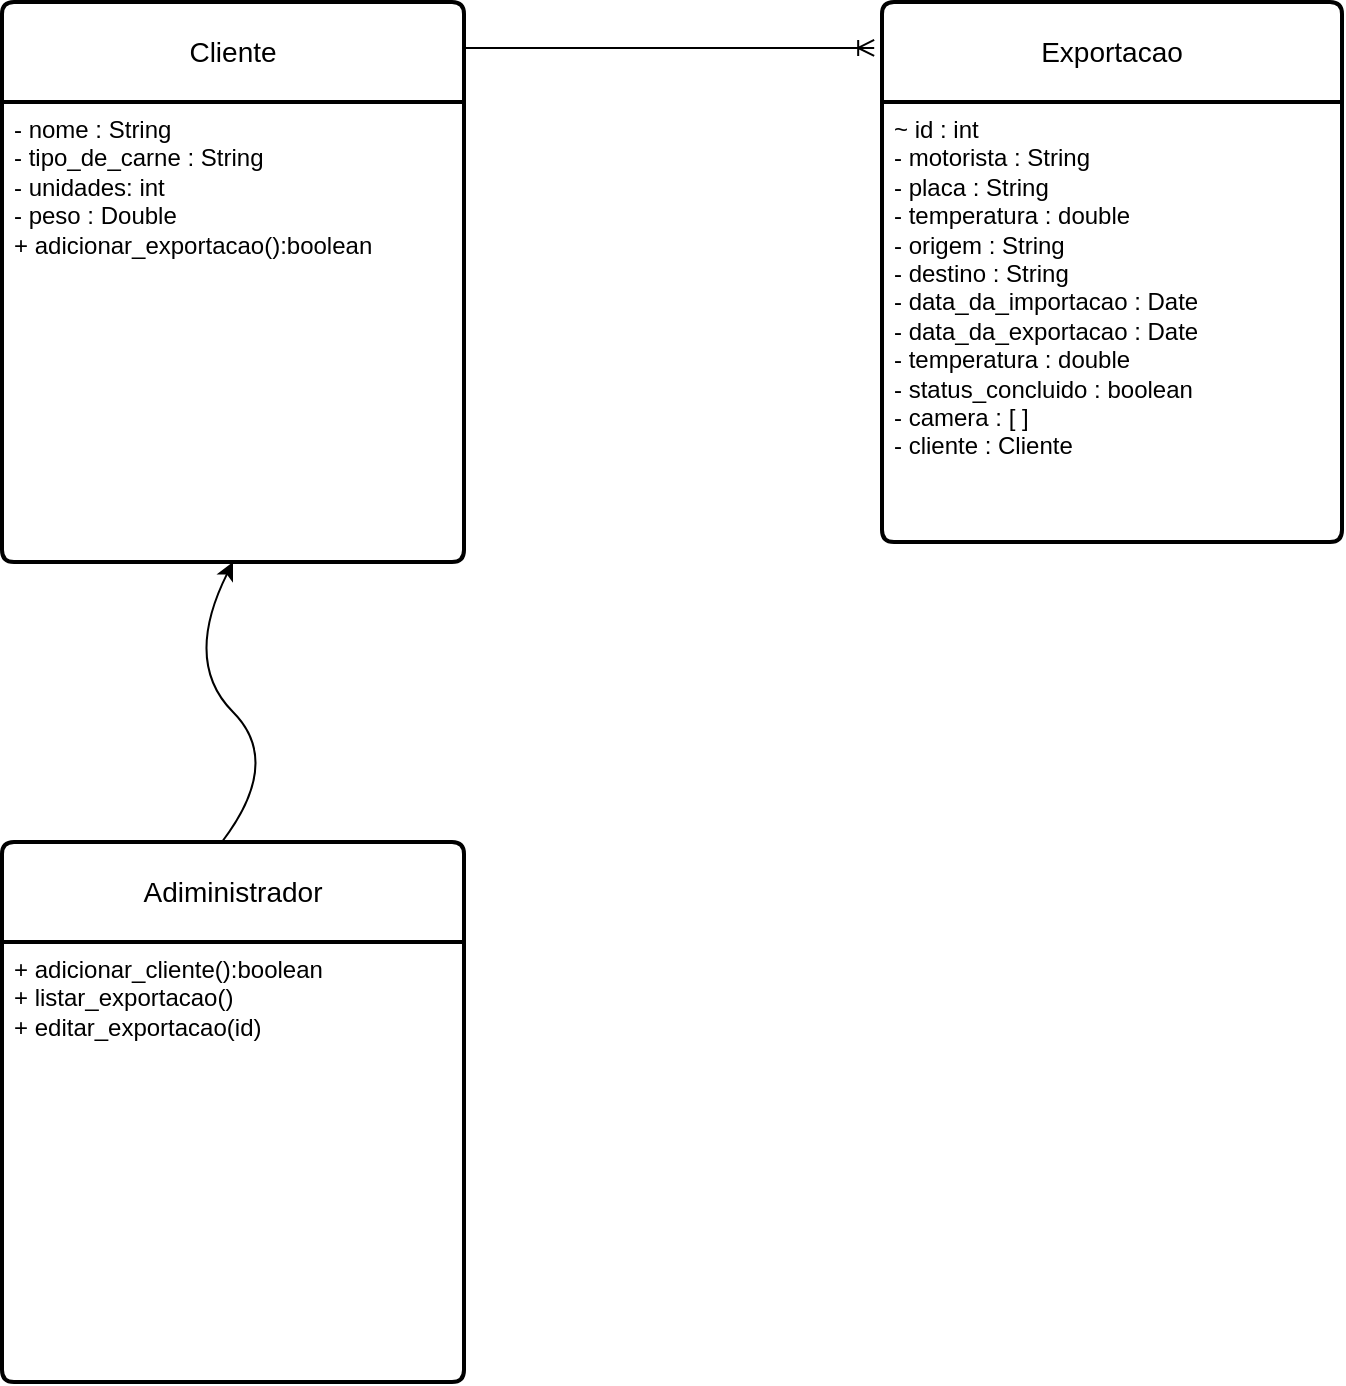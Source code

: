 <mxfile version="27.1.6">
  <diagram name="Página-1" id="-5DQmU64kKqNVzp6U7G8">
    <mxGraphModel dx="868" dy="471" grid="1" gridSize="10" guides="1" tooltips="1" connect="1" arrows="1" fold="1" page="1" pageScale="1" pageWidth="827" pageHeight="1169" math="0" shadow="0">
      <root>
        <mxCell id="0" />
        <mxCell id="1" parent="0" />
        <mxCell id="jHqHq2PDP2_ws5AySw1q-1" value="Cliente" style="swimlane;childLayout=stackLayout;horizontal=1;startSize=50;horizontalStack=0;rounded=1;fontSize=14;fontStyle=0;strokeWidth=2;resizeParent=0;resizeLast=1;shadow=0;dashed=0;align=center;arcSize=4;whiteSpace=wrap;html=1;" vertex="1" parent="1">
          <mxGeometry x="40" y="400" width="231" height="280" as="geometry" />
        </mxCell>
        <mxCell id="jHqHq2PDP2_ws5AySw1q-2" value="&lt;div&gt;- nome : String&lt;/div&gt;&lt;div&gt;- tipo_de_carne : String&lt;/div&gt;&lt;div&gt;- unidades: int&lt;/div&gt;&lt;div&gt;- peso : Double&lt;/div&gt;&lt;div&gt;+ adicionar_exportacao():boolean&lt;/div&gt;&lt;div&gt;&lt;br&gt;&lt;/div&gt;" style="align=left;strokeColor=none;fillColor=none;spacingLeft=4;spacingRight=4;fontSize=12;verticalAlign=top;resizable=0;rotatable=0;part=1;html=1;whiteSpace=wrap;" vertex="1" parent="jHqHq2PDP2_ws5AySw1q-1">
          <mxGeometry y="50" width="231" height="230" as="geometry" />
        </mxCell>
        <mxCell id="jHqHq2PDP2_ws5AySw1q-3" value="Adiministrador" style="swimlane;childLayout=stackLayout;horizontal=1;startSize=50;horizontalStack=0;rounded=1;fontSize=14;fontStyle=0;strokeWidth=2;resizeParent=0;resizeLast=1;shadow=0;dashed=0;align=center;arcSize=4;whiteSpace=wrap;html=1;" vertex="1" parent="1">
          <mxGeometry x="40" y="820" width="231" height="270" as="geometry" />
        </mxCell>
        <mxCell id="jHqHq2PDP2_ws5AySw1q-4" value="+ adicionar_cliente():boolean&lt;br&gt;&lt;div&gt;+ listar_exportacao()&lt;/div&gt;&lt;div&gt;+ editar_exportacao(id)&lt;/div&gt;" style="align=left;strokeColor=none;fillColor=none;spacingLeft=4;spacingRight=4;fontSize=12;verticalAlign=top;resizable=0;rotatable=0;part=1;html=1;whiteSpace=wrap;" vertex="1" parent="jHqHq2PDP2_ws5AySw1q-3">
          <mxGeometry y="50" width="231" height="220" as="geometry" />
        </mxCell>
        <mxCell id="jHqHq2PDP2_ws5AySw1q-5" value="Exportacao" style="swimlane;childLayout=stackLayout;horizontal=1;startSize=50;horizontalStack=0;rounded=1;fontSize=14;fontStyle=0;strokeWidth=2;resizeParent=0;resizeLast=1;shadow=0;dashed=0;align=center;arcSize=4;whiteSpace=wrap;html=1;" vertex="1" parent="1">
          <mxGeometry x="480" y="400" width="230" height="270" as="geometry" />
        </mxCell>
        <mxCell id="jHqHq2PDP2_ws5AySw1q-6" value="&lt;div&gt;~ id : int&lt;/div&gt;&lt;div&gt;- motorista : String&lt;/div&gt;&lt;div&gt;- placa : String&lt;/div&gt;&lt;div&gt;- temperatura : double&lt;/div&gt;&lt;div&gt;- origem : String&lt;/div&gt;&lt;div&gt;- destino : String&lt;/div&gt;&lt;div&gt;- data_da_importacao : Date&lt;/div&gt;&lt;div&gt;- data_da_exportacao : Date&lt;/div&gt;&lt;div&gt;- temperatura : double&lt;/div&gt;&lt;div&gt;- status_concluido : boolean&lt;/div&gt;&lt;div&gt;- camera : [ ]&lt;/div&gt;&lt;div&gt;- cliente : Cliente&lt;/div&gt;&lt;div&gt;&lt;br&gt;&lt;/div&gt;&lt;div&gt;&lt;br&gt;&lt;/div&gt;" style="align=left;strokeColor=none;fillColor=none;spacingLeft=4;spacingRight=4;fontSize=12;verticalAlign=top;resizable=0;rotatable=0;part=1;html=1;whiteSpace=wrap;" vertex="1" parent="jHqHq2PDP2_ws5AySw1q-5">
          <mxGeometry y="50" width="230" height="220" as="geometry" />
        </mxCell>
        <mxCell id="jHqHq2PDP2_ws5AySw1q-8" value="" style="edgeStyle=entityRelationEdgeStyle;fontSize=12;html=1;endArrow=ERoneToMany;rounded=0;exitX=1;exitY=0.082;exitDx=0;exitDy=0;exitPerimeter=0;entryX=-0.017;entryY=0.085;entryDx=0;entryDy=0;entryPerimeter=0;" edge="1" parent="1" source="jHqHq2PDP2_ws5AySw1q-1" target="jHqHq2PDP2_ws5AySw1q-5">
          <mxGeometry width="100" height="100" relative="1" as="geometry">
            <mxPoint x="360" y="650" as="sourcePoint" />
            <mxPoint x="460" y="550" as="targetPoint" />
          </mxGeometry>
        </mxCell>
        <mxCell id="jHqHq2PDP2_ws5AySw1q-9" value="" style="curved=1;endArrow=classic;html=1;rounded=0;entryX=0.5;entryY=1;entryDx=0;entryDy=0;exitX=0.476;exitY=0;exitDx=0;exitDy=0;exitPerimeter=0;" edge="1" parent="1" source="jHqHq2PDP2_ws5AySw1q-3" target="jHqHq2PDP2_ws5AySw1q-1">
          <mxGeometry width="50" height="50" relative="1" as="geometry">
            <mxPoint x="130.5" y="780" as="sourcePoint" />
            <mxPoint x="180.5" y="730" as="targetPoint" />
            <Array as="points">
              <mxPoint x="180.5" y="780" />
              <mxPoint x="130.5" y="730" />
            </Array>
          </mxGeometry>
        </mxCell>
      </root>
    </mxGraphModel>
  </diagram>
</mxfile>
